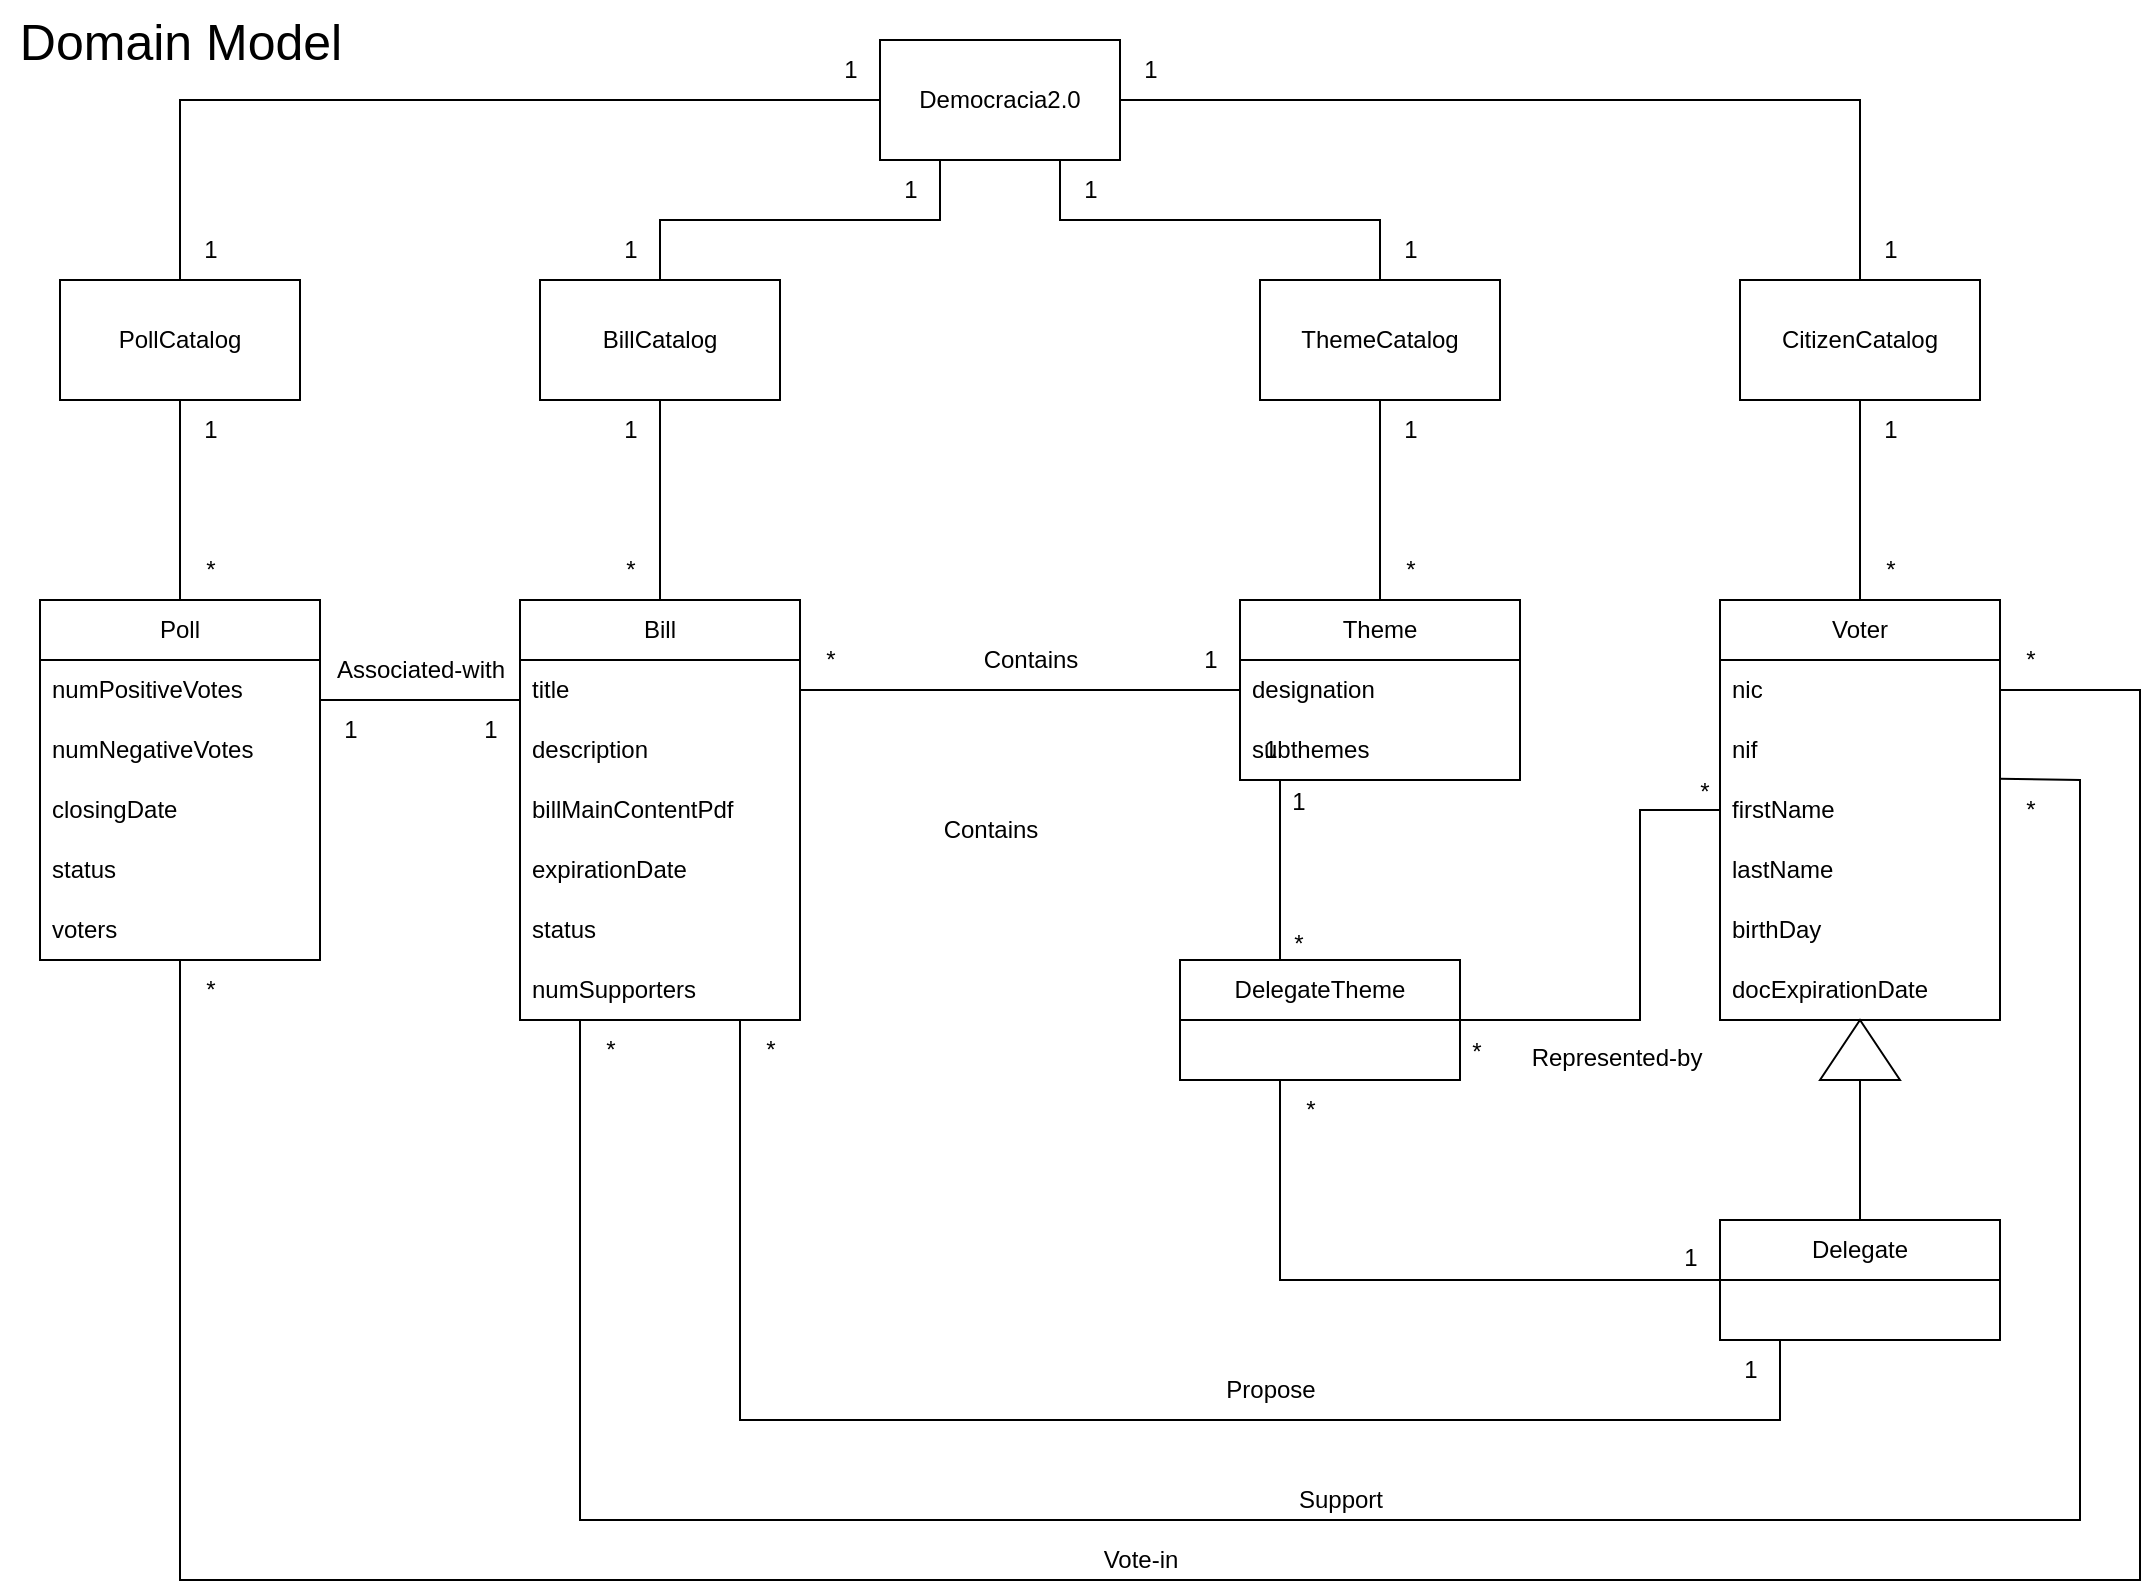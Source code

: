 <mxfile version="21.1.5" type="device">
  <diagram name="Page-1" id="dIVlRM0FUi2KP0AZjJBj">
    <mxGraphModel dx="1960" dy="1963" grid="1" gridSize="10" guides="1" tooltips="1" connect="1" arrows="1" fold="1" page="1" pageScale="1" pageWidth="850" pageHeight="1100" math="0" shadow="0">
      <root>
        <mxCell id="0" />
        <mxCell id="1" parent="0" />
        <mxCell id="d3Z-Pa4hWS6uCgzsi63L-1" value="Domain Model" style="text;html=1;align=center;verticalAlign=middle;resizable=0;points=[];autosize=1;strokeColor=none;fillColor=none;fontSize=25;" vertex="1" parent="1">
          <mxGeometry x="330" y="-947" width="180" height="40" as="geometry" />
        </mxCell>
        <mxCell id="d3Z-Pa4hWS6uCgzsi63L-2" value="Democracia2.0" style="rounded=0;whiteSpace=wrap;html=1;" vertex="1" parent="1">
          <mxGeometry x="770" y="-927" width="120" height="60" as="geometry" />
        </mxCell>
        <mxCell id="d3Z-Pa4hWS6uCgzsi63L-3" value="PollCatalog" style="rounded=0;whiteSpace=wrap;html=1;" vertex="1" parent="1">
          <mxGeometry x="360" y="-807" width="120" height="60" as="geometry" />
        </mxCell>
        <mxCell id="d3Z-Pa4hWS6uCgzsi63L-4" value="" style="endArrow=none;html=1;rounded=0;exitX=0;exitY=0.5;exitDx=0;exitDy=0;endFill=0;" edge="1" parent="1" source="d3Z-Pa4hWS6uCgzsi63L-2" target="d3Z-Pa4hWS6uCgzsi63L-3">
          <mxGeometry width="50" height="50" relative="1" as="geometry">
            <mxPoint x="620" y="-707" as="sourcePoint" />
            <mxPoint x="670" y="-757" as="targetPoint" />
            <Array as="points">
              <mxPoint x="420" y="-897" />
            </Array>
          </mxGeometry>
        </mxCell>
        <mxCell id="d3Z-Pa4hWS6uCgzsi63L-5" value="1" style="text;html=1;align=center;verticalAlign=middle;resizable=0;points=[];autosize=1;strokeColor=none;fillColor=none;" vertex="1" parent="1">
          <mxGeometry x="420" y="-837" width="30" height="30" as="geometry" />
        </mxCell>
        <mxCell id="d3Z-Pa4hWS6uCgzsi63L-6" value="1" style="text;html=1;align=center;verticalAlign=middle;resizable=0;points=[];autosize=1;strokeColor=none;fillColor=none;" vertex="1" parent="1">
          <mxGeometry x="740" y="-927" width="30" height="30" as="geometry" />
        </mxCell>
        <mxCell id="d3Z-Pa4hWS6uCgzsi63L-7" value="BillCatalog" style="rounded=0;whiteSpace=wrap;html=1;" vertex="1" parent="1">
          <mxGeometry x="600" y="-807" width="120" height="60" as="geometry" />
        </mxCell>
        <mxCell id="d3Z-Pa4hWS6uCgzsi63L-8" value="" style="endArrow=none;html=1;rounded=0;exitX=0.25;exitY=1;exitDx=0;exitDy=0;entryX=0.5;entryY=0;entryDx=0;entryDy=0;endFill=0;" edge="1" parent="1" source="d3Z-Pa4hWS6uCgzsi63L-2" target="d3Z-Pa4hWS6uCgzsi63L-7">
          <mxGeometry width="50" height="50" relative="1" as="geometry">
            <mxPoint x="830" y="-737" as="sourcePoint" />
            <mxPoint x="880" y="-787" as="targetPoint" />
            <Array as="points">
              <mxPoint x="800" y="-837" />
              <mxPoint x="760" y="-837" />
              <mxPoint x="700" y="-837" />
              <mxPoint x="660" y="-837" />
            </Array>
          </mxGeometry>
        </mxCell>
        <mxCell id="d3Z-Pa4hWS6uCgzsi63L-9" value="1" style="text;html=1;align=center;verticalAlign=middle;resizable=0;points=[];autosize=1;strokeColor=none;fillColor=none;" vertex="1" parent="1">
          <mxGeometry x="770" y="-867" width="30" height="30" as="geometry" />
        </mxCell>
        <mxCell id="d3Z-Pa4hWS6uCgzsi63L-10" value="1" style="text;html=1;align=center;verticalAlign=middle;resizable=0;points=[];autosize=1;strokeColor=none;fillColor=none;" vertex="1" parent="1">
          <mxGeometry x="630" y="-837" width="30" height="30" as="geometry" />
        </mxCell>
        <mxCell id="d3Z-Pa4hWS6uCgzsi63L-11" value="CitizenCatalog" style="rounded=0;whiteSpace=wrap;html=1;" vertex="1" parent="1">
          <mxGeometry x="1200" y="-807" width="120" height="60" as="geometry" />
        </mxCell>
        <mxCell id="d3Z-Pa4hWS6uCgzsi63L-12" value="" style="endArrow=none;html=1;rounded=0;exitX=0.75;exitY=1;exitDx=0;exitDy=0;endFill=0;entryX=0.5;entryY=0;entryDx=0;entryDy=0;" edge="1" parent="1" source="d3Z-Pa4hWS6uCgzsi63L-2" target="d3Z-Pa4hWS6uCgzsi63L-15">
          <mxGeometry width="50" height="50" relative="1" as="geometry">
            <mxPoint x="890" y="-897" as="sourcePoint" />
            <mxPoint x="900" y="-777" as="targetPoint" />
            <Array as="points">
              <mxPoint x="860" y="-837" />
              <mxPoint x="950" y="-837" />
              <mxPoint x="1000" y="-837" />
              <mxPoint x="1020" y="-837" />
            </Array>
          </mxGeometry>
        </mxCell>
        <mxCell id="d3Z-Pa4hWS6uCgzsi63L-13" value="1" style="text;html=1;align=center;verticalAlign=middle;resizable=0;points=[];autosize=1;strokeColor=none;fillColor=none;" vertex="1" parent="1">
          <mxGeometry x="860" y="-867" width="30" height="30" as="geometry" />
        </mxCell>
        <mxCell id="d3Z-Pa4hWS6uCgzsi63L-14" value="1" style="text;html=1;align=center;verticalAlign=middle;resizable=0;points=[];autosize=1;strokeColor=none;fillColor=none;" vertex="1" parent="1">
          <mxGeometry x="1020" y="-837" width="30" height="30" as="geometry" />
        </mxCell>
        <mxCell id="d3Z-Pa4hWS6uCgzsi63L-15" value="ThemeCatalog" style="rounded=0;whiteSpace=wrap;html=1;" vertex="1" parent="1">
          <mxGeometry x="960" y="-807" width="120" height="60" as="geometry" />
        </mxCell>
        <mxCell id="d3Z-Pa4hWS6uCgzsi63L-16" value="" style="endArrow=none;html=1;rounded=0;exitX=1;exitY=0.5;exitDx=0;exitDy=0;endFill=0;entryX=0.5;entryY=0;entryDx=0;entryDy=0;" edge="1" parent="1" source="d3Z-Pa4hWS6uCgzsi63L-2" target="d3Z-Pa4hWS6uCgzsi63L-11">
          <mxGeometry width="50" height="50" relative="1" as="geometry">
            <mxPoint x="780" y="-887" as="sourcePoint" />
            <mxPoint x="1320" y="-867" as="targetPoint" />
            <Array as="points">
              <mxPoint x="1260" y="-897" />
            </Array>
          </mxGeometry>
        </mxCell>
        <mxCell id="d3Z-Pa4hWS6uCgzsi63L-17" value="1" style="text;html=1;align=center;verticalAlign=middle;resizable=0;points=[];autosize=1;strokeColor=none;fillColor=none;" vertex="1" parent="1">
          <mxGeometry x="1260" y="-837" width="30" height="30" as="geometry" />
        </mxCell>
        <mxCell id="d3Z-Pa4hWS6uCgzsi63L-18" value="1" style="text;html=1;align=center;verticalAlign=middle;resizable=0;points=[];autosize=1;strokeColor=none;fillColor=none;" vertex="1" parent="1">
          <mxGeometry x="890" y="-927" width="30" height="30" as="geometry" />
        </mxCell>
        <mxCell id="d3Z-Pa4hWS6uCgzsi63L-19" value="" style="endArrow=none;html=1;rounded=0;exitX=0.5;exitY=0;exitDx=0;exitDy=0;entryX=0.5;entryY=1;entryDx=0;entryDy=0;" edge="1" parent="1" target="d3Z-Pa4hWS6uCgzsi63L-3">
          <mxGeometry width="50" height="50" relative="1" as="geometry">
            <mxPoint x="420" y="-647" as="sourcePoint" />
            <mxPoint x="850" y="-657" as="targetPoint" />
          </mxGeometry>
        </mxCell>
        <mxCell id="d3Z-Pa4hWS6uCgzsi63L-20" value="" style="endArrow=none;html=1;rounded=0;entryX=0.5;entryY=1;entryDx=0;entryDy=0;" edge="1" parent="1" target="d3Z-Pa4hWS6uCgzsi63L-7">
          <mxGeometry width="50" height="50" relative="1" as="geometry">
            <mxPoint x="660" y="-647" as="sourcePoint" />
            <mxPoint x="670" y="-737" as="targetPoint" />
          </mxGeometry>
        </mxCell>
        <mxCell id="d3Z-Pa4hWS6uCgzsi63L-21" value="" style="endArrow=none;html=1;rounded=0;exitX=0.5;exitY=0;exitDx=0;exitDy=0;entryX=0.5;entryY=1;entryDx=0;entryDy=0;" edge="1" parent="1" target="d3Z-Pa4hWS6uCgzsi63L-15">
          <mxGeometry width="50" height="50" relative="1" as="geometry">
            <mxPoint x="1020" y="-647" as="sourcePoint" />
            <mxPoint x="970" y="-697" as="targetPoint" />
            <Array as="points">
              <mxPoint x="1020" y="-687" />
            </Array>
          </mxGeometry>
        </mxCell>
        <mxCell id="d3Z-Pa4hWS6uCgzsi63L-22" value="" style="endArrow=none;html=1;rounded=0;entryX=0.5;entryY=1;entryDx=0;entryDy=0;exitX=0.5;exitY=0;exitDx=0;exitDy=0;" edge="1" parent="1" source="d3Z-Pa4hWS6uCgzsi63L-40" target="d3Z-Pa4hWS6uCgzsi63L-11">
          <mxGeometry width="50" height="50" relative="1" as="geometry">
            <mxPoint x="1200" y="-687" as="sourcePoint" />
            <mxPoint x="1330" y="-807" as="targetPoint" />
          </mxGeometry>
        </mxCell>
        <mxCell id="d3Z-Pa4hWS6uCgzsi63L-23" value="1" style="text;html=1;align=center;verticalAlign=middle;resizable=0;points=[];autosize=1;strokeColor=none;fillColor=none;" vertex="1" parent="1">
          <mxGeometry x="420" y="-747" width="30" height="30" as="geometry" />
        </mxCell>
        <mxCell id="d3Z-Pa4hWS6uCgzsi63L-24" value="*" style="text;html=1;align=center;verticalAlign=middle;resizable=0;points=[];autosize=1;strokeColor=none;fillColor=none;" vertex="1" parent="1">
          <mxGeometry x="420" y="-677" width="30" height="30" as="geometry" />
        </mxCell>
        <mxCell id="d3Z-Pa4hWS6uCgzsi63L-25" value="1" style="text;html=1;align=center;verticalAlign=middle;resizable=0;points=[];autosize=1;strokeColor=none;fillColor=none;" vertex="1" parent="1">
          <mxGeometry x="630" y="-747" width="30" height="30" as="geometry" />
        </mxCell>
        <mxCell id="d3Z-Pa4hWS6uCgzsi63L-26" value="*" style="text;html=1;align=center;verticalAlign=middle;resizable=0;points=[];autosize=1;strokeColor=none;fillColor=none;" vertex="1" parent="1">
          <mxGeometry x="630" y="-677" width="30" height="30" as="geometry" />
        </mxCell>
        <mxCell id="d3Z-Pa4hWS6uCgzsi63L-27" value="1" style="text;html=1;align=center;verticalAlign=middle;resizable=0;points=[];autosize=1;strokeColor=none;fillColor=none;" vertex="1" parent="1">
          <mxGeometry x="1260" y="-747" width="30" height="30" as="geometry" />
        </mxCell>
        <mxCell id="d3Z-Pa4hWS6uCgzsi63L-28" value="*" style="text;html=1;align=center;verticalAlign=middle;resizable=0;points=[];autosize=1;strokeColor=none;fillColor=none;" vertex="1" parent="1">
          <mxGeometry x="1260" y="-677" width="30" height="30" as="geometry" />
        </mxCell>
        <mxCell id="d3Z-Pa4hWS6uCgzsi63L-29" value="1" style="text;html=1;align=center;verticalAlign=middle;resizable=0;points=[];autosize=1;strokeColor=none;fillColor=none;" vertex="1" parent="1">
          <mxGeometry x="1020" y="-747" width="30" height="30" as="geometry" />
        </mxCell>
        <mxCell id="d3Z-Pa4hWS6uCgzsi63L-30" value="*" style="text;html=1;align=center;verticalAlign=middle;resizable=0;points=[];autosize=1;strokeColor=none;fillColor=none;" vertex="1" parent="1">
          <mxGeometry x="1020" y="-677" width="30" height="30" as="geometry" />
        </mxCell>
        <mxCell id="d3Z-Pa4hWS6uCgzsi63L-31" value="" style="triangle;whiteSpace=wrap;html=1;direction=north;" vertex="1" parent="1">
          <mxGeometry x="1240" y="-437" width="40" height="30" as="geometry" />
        </mxCell>
        <mxCell id="d3Z-Pa4hWS6uCgzsi63L-32" value="" style="endArrow=none;html=1;rounded=0;exitX=0.5;exitY=0;exitDx=0;exitDy=0;entryX=0;entryY=0.5;entryDx=0;entryDy=0;" edge="1" parent="1" source="d3Z-Pa4hWS6uCgzsi63L-50" target="d3Z-Pa4hWS6uCgzsi63L-31">
          <mxGeometry width="50" height="50" relative="1" as="geometry">
            <mxPoint x="1020" y="-357" as="sourcePoint" />
            <mxPoint x="1020" y="-467" as="targetPoint" />
          </mxGeometry>
        </mxCell>
        <mxCell id="d3Z-Pa4hWS6uCgzsi63L-33" value="" style="endArrow=none;html=1;rounded=0;exitX=1;exitY=0;exitDx=0;exitDy=0;exitPerimeter=0;" edge="1" parent="1" source="d3Z-Pa4hWS6uCgzsi63L-52">
          <mxGeometry width="50" height="50" relative="1" as="geometry">
            <mxPoint x="1230" y="-237" as="sourcePoint" />
            <mxPoint x="700" y="-437" as="targetPoint" />
            <Array as="points">
              <mxPoint x="1220" y="-237" />
              <mxPoint x="700" y="-237" />
            </Array>
          </mxGeometry>
        </mxCell>
        <mxCell id="d3Z-Pa4hWS6uCgzsi63L-34" value="Poll" style="swimlane;fontStyle=0;childLayout=stackLayout;horizontal=1;startSize=30;horizontalStack=0;resizeParent=1;resizeParentMax=0;resizeLast=0;collapsible=1;marginBottom=0;whiteSpace=wrap;html=1;" vertex="1" parent="1">
          <mxGeometry x="350" y="-647" width="140" height="180" as="geometry" />
        </mxCell>
        <mxCell id="d3Z-Pa4hWS6uCgzsi63L-35" value="numPositiveVotes" style="text;strokeColor=none;fillColor=none;align=left;verticalAlign=middle;spacingLeft=4;spacingRight=4;overflow=hidden;points=[[0,0.5],[1,0.5]];portConstraint=eastwest;rotatable=0;whiteSpace=wrap;html=1;" vertex="1" parent="d3Z-Pa4hWS6uCgzsi63L-34">
          <mxGeometry y="30" width="140" height="30" as="geometry" />
        </mxCell>
        <mxCell id="d3Z-Pa4hWS6uCgzsi63L-36" value="numNegativeVotes" style="text;strokeColor=none;fillColor=none;align=left;verticalAlign=middle;spacingLeft=4;spacingRight=4;overflow=hidden;points=[[0,0.5],[1,0.5]];portConstraint=eastwest;rotatable=0;whiteSpace=wrap;html=1;" vertex="1" parent="d3Z-Pa4hWS6uCgzsi63L-34">
          <mxGeometry y="60" width="140" height="30" as="geometry" />
        </mxCell>
        <mxCell id="d3Z-Pa4hWS6uCgzsi63L-37" value="closingDate" style="text;strokeColor=none;fillColor=none;align=left;verticalAlign=middle;spacingLeft=4;spacingRight=4;overflow=hidden;points=[[0,0.5],[1,0.5]];portConstraint=eastwest;rotatable=0;whiteSpace=wrap;html=1;" vertex="1" parent="d3Z-Pa4hWS6uCgzsi63L-34">
          <mxGeometry y="90" width="140" height="30" as="geometry" />
        </mxCell>
        <mxCell id="d3Z-Pa4hWS6uCgzsi63L-38" value="status" style="text;strokeColor=none;fillColor=none;align=left;verticalAlign=middle;spacingLeft=4;spacingRight=4;overflow=hidden;points=[[0,0.5],[1,0.5]];portConstraint=eastwest;rotatable=0;whiteSpace=wrap;html=1;" vertex="1" parent="d3Z-Pa4hWS6uCgzsi63L-34">
          <mxGeometry y="120" width="140" height="30" as="geometry" />
        </mxCell>
        <mxCell id="d3Z-Pa4hWS6uCgzsi63L-39" value="voters" style="text;strokeColor=none;fillColor=none;align=left;verticalAlign=middle;spacingLeft=4;spacingRight=4;overflow=hidden;points=[[0,0.5],[1,0.5]];portConstraint=eastwest;rotatable=0;whiteSpace=wrap;html=1;" vertex="1" parent="d3Z-Pa4hWS6uCgzsi63L-34">
          <mxGeometry y="150" width="140" height="30" as="geometry" />
        </mxCell>
        <mxCell id="d3Z-Pa4hWS6uCgzsi63L-40" value="Voter" style="swimlane;fontStyle=0;childLayout=stackLayout;horizontal=1;startSize=30;horizontalStack=0;resizeParent=1;resizeParentMax=0;resizeLast=0;collapsible=1;marginBottom=0;whiteSpace=wrap;html=1;" vertex="1" parent="1">
          <mxGeometry x="1190" y="-647" width="140" height="210" as="geometry" />
        </mxCell>
        <mxCell id="d3Z-Pa4hWS6uCgzsi63L-41" value="nic" style="text;strokeColor=none;fillColor=none;align=left;verticalAlign=middle;spacingLeft=4;spacingRight=4;overflow=hidden;points=[[0,0.5],[1,0.5]];portConstraint=eastwest;rotatable=0;whiteSpace=wrap;html=1;" vertex="1" parent="d3Z-Pa4hWS6uCgzsi63L-40">
          <mxGeometry y="30" width="140" height="30" as="geometry" />
        </mxCell>
        <mxCell id="d3Z-Pa4hWS6uCgzsi63L-42" value="nif" style="text;strokeColor=none;fillColor=none;align=left;verticalAlign=middle;spacingLeft=4;spacingRight=4;overflow=hidden;points=[[0,0.5],[1,0.5]];portConstraint=eastwest;rotatable=0;whiteSpace=wrap;html=1;" vertex="1" parent="d3Z-Pa4hWS6uCgzsi63L-40">
          <mxGeometry y="60" width="140" height="30" as="geometry" />
        </mxCell>
        <mxCell id="d3Z-Pa4hWS6uCgzsi63L-43" value="firstName&lt;span style=&quot;white-space: pre;&quot;&gt; &lt;/span&gt;" style="text;strokeColor=none;fillColor=none;align=left;verticalAlign=middle;spacingLeft=4;spacingRight=4;overflow=hidden;points=[[0,0.5],[1,0.5]];portConstraint=eastwest;rotatable=0;whiteSpace=wrap;html=1;" vertex="1" parent="d3Z-Pa4hWS6uCgzsi63L-40">
          <mxGeometry y="90" width="140" height="30" as="geometry" />
        </mxCell>
        <mxCell id="d3Z-Pa4hWS6uCgzsi63L-44" value="lastName" style="text;strokeColor=none;fillColor=none;align=left;verticalAlign=middle;spacingLeft=4;spacingRight=4;overflow=hidden;points=[[0,0.5],[1,0.5]];portConstraint=eastwest;rotatable=0;whiteSpace=wrap;html=1;" vertex="1" parent="d3Z-Pa4hWS6uCgzsi63L-40">
          <mxGeometry y="120" width="140" height="30" as="geometry" />
        </mxCell>
        <mxCell id="d3Z-Pa4hWS6uCgzsi63L-45" value="birthDay" style="text;strokeColor=none;fillColor=none;align=left;verticalAlign=middle;spacingLeft=4;spacingRight=4;overflow=hidden;points=[[0,0.5],[1,0.5]];portConstraint=eastwest;rotatable=0;whiteSpace=wrap;html=1;" vertex="1" parent="d3Z-Pa4hWS6uCgzsi63L-40">
          <mxGeometry y="150" width="140" height="30" as="geometry" />
        </mxCell>
        <mxCell id="d3Z-Pa4hWS6uCgzsi63L-46" value="docExpirationDate" style="text;strokeColor=none;fillColor=none;align=left;verticalAlign=middle;spacingLeft=4;spacingRight=4;overflow=hidden;points=[[0,0.5],[1,0.5]];portConstraint=eastwest;rotatable=0;whiteSpace=wrap;html=1;" vertex="1" parent="d3Z-Pa4hWS6uCgzsi63L-40">
          <mxGeometry y="180" width="140" height="30" as="geometry" />
        </mxCell>
        <mxCell id="d3Z-Pa4hWS6uCgzsi63L-47" value="Theme" style="swimlane;fontStyle=0;childLayout=stackLayout;horizontal=1;startSize=30;horizontalStack=0;resizeParent=1;resizeParentMax=0;resizeLast=0;collapsible=1;marginBottom=0;whiteSpace=wrap;html=1;" vertex="1" parent="1">
          <mxGeometry x="950" y="-647" width="140" height="90" as="geometry" />
        </mxCell>
        <mxCell id="d3Z-Pa4hWS6uCgzsi63L-48" value="designation" style="text;strokeColor=none;fillColor=none;align=left;verticalAlign=middle;spacingLeft=4;spacingRight=4;overflow=hidden;points=[[0,0.5],[1,0.5]];portConstraint=eastwest;rotatable=0;whiteSpace=wrap;html=1;" vertex="1" parent="d3Z-Pa4hWS6uCgzsi63L-47">
          <mxGeometry y="30" width="140" height="30" as="geometry" />
        </mxCell>
        <mxCell id="d3Z-Pa4hWS6uCgzsi63L-49" value="subthemes" style="text;strokeColor=none;fillColor=none;align=left;verticalAlign=middle;spacingLeft=4;spacingRight=4;overflow=hidden;points=[[0,0.5],[1,0.5]];portConstraint=eastwest;rotatable=0;whiteSpace=wrap;html=1;" vertex="1" parent="d3Z-Pa4hWS6uCgzsi63L-47">
          <mxGeometry y="60" width="140" height="30" as="geometry" />
        </mxCell>
        <mxCell id="d3Z-Pa4hWS6uCgzsi63L-50" value="Delegate" style="swimlane;fontStyle=0;childLayout=stackLayout;horizontal=1;startSize=30;horizontalStack=0;resizeParent=1;resizeParentMax=0;resizeLast=0;collapsible=1;marginBottom=0;whiteSpace=wrap;html=1;" vertex="1" parent="1">
          <mxGeometry x="1190" y="-337" width="140" height="60" as="geometry" />
        </mxCell>
        <mxCell id="d3Z-Pa4hWS6uCgzsi63L-51" value="*" style="text;html=1;align=center;verticalAlign=middle;resizable=0;points=[];autosize=1;strokeColor=none;fillColor=none;" vertex="1" parent="1">
          <mxGeometry x="700" y="-437" width="30" height="30" as="geometry" />
        </mxCell>
        <mxCell id="d3Z-Pa4hWS6uCgzsi63L-52" value="1" style="text;html=1;align=center;verticalAlign=middle;resizable=0;points=[];autosize=1;strokeColor=none;fillColor=none;" vertex="1" parent="1">
          <mxGeometry x="1190" y="-277" width="30" height="30" as="geometry" />
        </mxCell>
        <mxCell id="d3Z-Pa4hWS6uCgzsi63L-53" value="*" style="text;html=1;align=center;verticalAlign=middle;resizable=0;points=[];autosize=1;strokeColor=none;fillColor=none;" vertex="1" parent="1">
          <mxGeometry x="1330" y="-557" width="30" height="30" as="geometry" />
        </mxCell>
        <mxCell id="d3Z-Pa4hWS6uCgzsi63L-54" value="*" style="text;html=1;align=center;verticalAlign=middle;resizable=0;points=[];autosize=1;strokeColor=none;fillColor=none;" vertex="1" parent="1">
          <mxGeometry x="620" y="-437" width="30" height="30" as="geometry" />
        </mxCell>
        <mxCell id="d3Z-Pa4hWS6uCgzsi63L-55" value="" style="group" vertex="1" connectable="0" parent="1">
          <mxGeometry x="590" y="-647" width="150" height="180" as="geometry" />
        </mxCell>
        <mxCell id="d3Z-Pa4hWS6uCgzsi63L-56" value="Bill" style="swimlane;fontStyle=0;childLayout=stackLayout;horizontal=1;startSize=30;horizontalStack=0;resizeParent=1;resizeParentMax=0;resizeLast=0;collapsible=1;marginBottom=0;whiteSpace=wrap;html=1;" vertex="1" parent="d3Z-Pa4hWS6uCgzsi63L-55">
          <mxGeometry width="140" height="210" as="geometry" />
        </mxCell>
        <mxCell id="d3Z-Pa4hWS6uCgzsi63L-57" value="title" style="text;strokeColor=none;fillColor=none;align=left;verticalAlign=middle;spacingLeft=4;spacingRight=4;overflow=hidden;points=[[0,0.5],[1,0.5]];portConstraint=eastwest;rotatable=0;whiteSpace=wrap;html=1;" vertex="1" parent="d3Z-Pa4hWS6uCgzsi63L-56">
          <mxGeometry y="30" width="140" height="30" as="geometry" />
        </mxCell>
        <mxCell id="d3Z-Pa4hWS6uCgzsi63L-58" value="description" style="text;strokeColor=none;fillColor=none;align=left;verticalAlign=middle;spacingLeft=4;spacingRight=4;overflow=hidden;points=[[0,0.5],[1,0.5]];portConstraint=eastwest;rotatable=0;whiteSpace=wrap;html=1;" vertex="1" parent="d3Z-Pa4hWS6uCgzsi63L-56">
          <mxGeometry y="60" width="140" height="30" as="geometry" />
        </mxCell>
        <mxCell id="d3Z-Pa4hWS6uCgzsi63L-59" value="billMainContentPdf" style="text;strokeColor=none;fillColor=none;align=left;verticalAlign=middle;spacingLeft=4;spacingRight=4;overflow=hidden;points=[[0,0.5],[1,0.5]];portConstraint=eastwest;rotatable=0;whiteSpace=wrap;html=1;" vertex="1" parent="d3Z-Pa4hWS6uCgzsi63L-56">
          <mxGeometry y="90" width="140" height="30" as="geometry" />
        </mxCell>
        <mxCell id="d3Z-Pa4hWS6uCgzsi63L-60" value="expirationDate" style="text;strokeColor=none;fillColor=none;align=left;verticalAlign=middle;spacingLeft=4;spacingRight=4;overflow=hidden;points=[[0,0.5],[1,0.5]];portConstraint=eastwest;rotatable=0;whiteSpace=wrap;html=1;" vertex="1" parent="d3Z-Pa4hWS6uCgzsi63L-56">
          <mxGeometry y="120" width="140" height="30" as="geometry" />
        </mxCell>
        <mxCell id="d3Z-Pa4hWS6uCgzsi63L-61" value="status" style="text;strokeColor=none;fillColor=none;align=left;verticalAlign=middle;spacingLeft=4;spacingRight=4;overflow=hidden;points=[[0,0.5],[1,0.5]];portConstraint=eastwest;rotatable=0;whiteSpace=wrap;html=1;" vertex="1" parent="d3Z-Pa4hWS6uCgzsi63L-56">
          <mxGeometry y="150" width="140" height="30" as="geometry" />
        </mxCell>
        <mxCell id="d3Z-Pa4hWS6uCgzsi63L-62" value="numSupporters" style="text;strokeColor=none;fillColor=none;align=left;verticalAlign=middle;spacingLeft=4;spacingRight=4;overflow=hidden;points=[[0,0.5],[1,0.5]];portConstraint=eastwest;rotatable=0;whiteSpace=wrap;html=1;" vertex="1" parent="d3Z-Pa4hWS6uCgzsi63L-56">
          <mxGeometry y="180" width="140" height="30" as="geometry" />
        </mxCell>
        <mxCell id="d3Z-Pa4hWS6uCgzsi63L-63" value="*" style="text;html=1;align=center;verticalAlign=middle;resizable=0;points=[];autosize=1;strokeColor=none;fillColor=none;" vertex="1" parent="1">
          <mxGeometry x="1167" y="-566" width="30" height="30" as="geometry" />
        </mxCell>
        <mxCell id="d3Z-Pa4hWS6uCgzsi63L-64" value="*" style="text;html=1;align=center;verticalAlign=middle;resizable=0;points=[];autosize=1;strokeColor=none;fillColor=none;" vertex="1" parent="1">
          <mxGeometry x="970" y="-407" width="30" height="30" as="geometry" />
        </mxCell>
        <mxCell id="d3Z-Pa4hWS6uCgzsi63L-65" value="" style="endArrow=none;html=1;rounded=0;" edge="1" parent="1">
          <mxGeometry width="50" height="50" relative="1" as="geometry">
            <mxPoint x="490" y="-597" as="sourcePoint" />
            <mxPoint x="590" y="-597" as="targetPoint" />
          </mxGeometry>
        </mxCell>
        <mxCell id="d3Z-Pa4hWS6uCgzsi63L-66" value="1" style="text;html=1;align=center;verticalAlign=middle;resizable=0;points=[];autosize=1;strokeColor=none;fillColor=none;" vertex="1" parent="1">
          <mxGeometry x="560" y="-597" width="30" height="30" as="geometry" />
        </mxCell>
        <mxCell id="d3Z-Pa4hWS6uCgzsi63L-67" value="1" style="text;html=1;align=center;verticalAlign=middle;resizable=0;points=[];autosize=1;strokeColor=none;fillColor=none;" vertex="1" parent="1">
          <mxGeometry x="490" y="-597" width="30" height="30" as="geometry" />
        </mxCell>
        <mxCell id="d3Z-Pa4hWS6uCgzsi63L-68" value="1" style="text;html=1;align=center;verticalAlign=middle;resizable=0;points=[];autosize=1;strokeColor=none;fillColor=none;" vertex="1" parent="1">
          <mxGeometry x="920" y="-632" width="30" height="30" as="geometry" />
        </mxCell>
        <mxCell id="d3Z-Pa4hWS6uCgzsi63L-69" value="*" style="text;html=1;align=center;verticalAlign=middle;resizable=0;points=[];autosize=1;strokeColor=none;fillColor=none;" vertex="1" parent="1">
          <mxGeometry x="730" y="-632" width="30" height="30" as="geometry" />
        </mxCell>
        <mxCell id="d3Z-Pa4hWS6uCgzsi63L-70" value="" style="endArrow=none;html=1;rounded=0;exitX=-0.006;exitY=-0.019;exitDx=0;exitDy=0;exitPerimeter=0;" edge="1" parent="1" source="d3Z-Pa4hWS6uCgzsi63L-53">
          <mxGeometry width="50" height="50" relative="1" as="geometry">
            <mxPoint x="1360" y="-547" as="sourcePoint" />
            <mxPoint x="620" y="-437" as="targetPoint" />
            <Array as="points">
              <mxPoint x="1370" y="-557" />
              <mxPoint x="1370" y="-437" />
              <mxPoint x="1370" y="-187" />
              <mxPoint x="620" y="-187" />
            </Array>
          </mxGeometry>
        </mxCell>
        <mxCell id="d3Z-Pa4hWS6uCgzsi63L-71" value="" style="endArrow=none;html=1;rounded=0;exitX=1;exitY=0.5;exitDx=0;exitDy=0;" edge="1" parent="1" source="d3Z-Pa4hWS6uCgzsi63L-41">
          <mxGeometry width="50" height="50" relative="1" as="geometry">
            <mxPoint x="1400" y="-637" as="sourcePoint" />
            <mxPoint x="420" y="-467" as="targetPoint" />
            <Array as="points">
              <mxPoint x="1400" y="-602" />
              <mxPoint x="1400" y="-157" />
              <mxPoint x="420" y="-157" />
            </Array>
          </mxGeometry>
        </mxCell>
        <mxCell id="d3Z-Pa4hWS6uCgzsi63L-72" value="*" style="text;html=1;align=center;verticalAlign=middle;resizable=0;points=[];autosize=1;strokeColor=none;fillColor=none;" vertex="1" parent="1">
          <mxGeometry x="420" y="-467" width="30" height="30" as="geometry" />
        </mxCell>
        <mxCell id="d3Z-Pa4hWS6uCgzsi63L-73" value="*" style="text;html=1;align=center;verticalAlign=middle;resizable=0;points=[];autosize=1;strokeColor=none;fillColor=none;" vertex="1" parent="1">
          <mxGeometry x="1330" y="-632" width="30" height="30" as="geometry" />
        </mxCell>
        <mxCell id="d3Z-Pa4hWS6uCgzsi63L-74" value="1" style="text;html=1;align=center;verticalAlign=middle;resizable=0;points=[];autosize=1;strokeColor=none;fillColor=none;" vertex="1" parent="1">
          <mxGeometry x="950" y="-587" width="30" height="30" as="geometry" />
        </mxCell>
        <mxCell id="d3Z-Pa4hWS6uCgzsi63L-75" value="*" style="text;html=1;align=center;verticalAlign=middle;resizable=0;points=[];autosize=1;strokeColor=none;fillColor=none;" vertex="1" parent="1">
          <mxGeometry x="964" y="-490" width="30" height="30" as="geometry" />
        </mxCell>
        <mxCell id="d3Z-Pa4hWS6uCgzsi63L-76" value="" style="endArrow=none;html=1;rounded=0;exitX=1;exitY=0.5;exitDx=0;exitDy=0;entryX=0;entryY=0.5;entryDx=0;entryDy=0;" edge="1" parent="1" source="d3Z-Pa4hWS6uCgzsi63L-57" target="d3Z-Pa4hWS6uCgzsi63L-48">
          <mxGeometry width="50" height="50" relative="1" as="geometry">
            <mxPoint x="730" y="-597" as="sourcePoint" />
            <mxPoint x="950" y="-597" as="targetPoint" />
          </mxGeometry>
        </mxCell>
        <mxCell id="d3Z-Pa4hWS6uCgzsi63L-77" value="Represented-by" style="text;html=1;align=center;verticalAlign=middle;resizable=0;points=[];autosize=1;strokeColor=none;fillColor=none;" vertex="1" parent="1">
          <mxGeometry x="1083" y="-433" width="110" height="30" as="geometry" />
        </mxCell>
        <mxCell id="d3Z-Pa4hWS6uCgzsi63L-78" value="Propose" style="text;html=1;align=center;verticalAlign=middle;resizable=0;points=[];autosize=1;strokeColor=none;fillColor=none;" vertex="1" parent="1">
          <mxGeometry x="930" y="-267" width="70" height="30" as="geometry" />
        </mxCell>
        <mxCell id="d3Z-Pa4hWS6uCgzsi63L-79" value="Support" style="text;html=1;align=center;verticalAlign=middle;resizable=0;points=[];autosize=1;strokeColor=none;fillColor=none;" vertex="1" parent="1">
          <mxGeometry x="965" y="-212" width="70" height="30" as="geometry" />
        </mxCell>
        <mxCell id="d3Z-Pa4hWS6uCgzsi63L-80" value="Associated-with" style="text;html=1;align=center;verticalAlign=middle;resizable=0;points=[];autosize=1;strokeColor=none;fillColor=none;" vertex="1" parent="1">
          <mxGeometry x="485" y="-627" width="110" height="30" as="geometry" />
        </mxCell>
        <mxCell id="d3Z-Pa4hWS6uCgzsi63L-81" value="Contains" style="text;html=1;align=center;verticalAlign=middle;resizable=0;points=[];autosize=1;strokeColor=none;fillColor=none;" vertex="1" parent="1">
          <mxGeometry x="809.5" y="-632" width="70" height="30" as="geometry" />
        </mxCell>
        <mxCell id="d3Z-Pa4hWS6uCgzsi63L-82" value="Contains" style="text;html=1;align=center;verticalAlign=middle;resizable=0;points=[];autosize=1;strokeColor=none;fillColor=none;" vertex="1" parent="1">
          <mxGeometry x="790" y="-547" width="70" height="30" as="geometry" />
        </mxCell>
        <mxCell id="d3Z-Pa4hWS6uCgzsi63L-83" value="Vote-in" style="text;html=1;align=center;verticalAlign=middle;resizable=0;points=[];autosize=1;strokeColor=none;fillColor=none;" vertex="1" parent="1">
          <mxGeometry x="870" y="-182" width="60" height="30" as="geometry" />
        </mxCell>
        <mxCell id="d3Z-Pa4hWS6uCgzsi63L-84" style="edgeStyle=orthogonalEdgeStyle;rounded=0;orthogonalLoop=1;jettySize=auto;html=1;entryX=0;entryY=0.5;entryDx=0;entryDy=0;endArrow=none;endFill=0;" edge="1" parent="1" source="d3Z-Pa4hWS6uCgzsi63L-87" target="d3Z-Pa4hWS6uCgzsi63L-50">
          <mxGeometry relative="1" as="geometry">
            <Array as="points">
              <mxPoint x="970" y="-307" />
            </Array>
          </mxGeometry>
        </mxCell>
        <mxCell id="d3Z-Pa4hWS6uCgzsi63L-85" value="" style="edgeStyle=orthogonalEdgeStyle;rounded=0;orthogonalLoop=1;jettySize=auto;html=1;endArrow=none;endFill=0;" edge="1" parent="1" source="d3Z-Pa4hWS6uCgzsi63L-87" target="d3Z-Pa4hWS6uCgzsi63L-49">
          <mxGeometry relative="1" as="geometry">
            <Array as="points">
              <mxPoint x="970" y="-517" />
              <mxPoint x="970" y="-517" />
            </Array>
          </mxGeometry>
        </mxCell>
        <mxCell id="d3Z-Pa4hWS6uCgzsi63L-86" style="edgeStyle=orthogonalEdgeStyle;rounded=0;orthogonalLoop=1;jettySize=auto;html=1;entryX=0;entryY=0.5;entryDx=0;entryDy=0;endArrow=none;endFill=0;" edge="1" parent="1" source="d3Z-Pa4hWS6uCgzsi63L-87" target="d3Z-Pa4hWS6uCgzsi63L-43">
          <mxGeometry relative="1" as="geometry">
            <Array as="points">
              <mxPoint x="1150" y="-437" />
              <mxPoint x="1150" y="-542" />
            </Array>
          </mxGeometry>
        </mxCell>
        <mxCell id="d3Z-Pa4hWS6uCgzsi63L-87" value="DelegateTheme" style="swimlane;fontStyle=0;childLayout=stackLayout;horizontal=1;startSize=30;horizontalStack=0;resizeParent=1;resizeParentMax=0;resizeLast=0;collapsible=1;marginBottom=0;whiteSpace=wrap;html=1;" vertex="1" parent="1">
          <mxGeometry x="920" y="-467" width="140" height="60" as="geometry" />
        </mxCell>
        <mxCell id="d3Z-Pa4hWS6uCgzsi63L-88" value="*" style="text;html=1;align=center;verticalAlign=middle;resizable=0;points=[];autosize=1;strokeColor=none;fillColor=none;" vertex="1" parent="1">
          <mxGeometry x="1053" y="-436" width="30" height="30" as="geometry" />
        </mxCell>
        <mxCell id="d3Z-Pa4hWS6uCgzsi63L-89" value="1" style="text;html=1;align=center;verticalAlign=middle;resizable=0;points=[];autosize=1;strokeColor=none;fillColor=none;" vertex="1" parent="1">
          <mxGeometry x="1160" y="-333" width="30" height="30" as="geometry" />
        </mxCell>
        <mxCell id="d3Z-Pa4hWS6uCgzsi63L-90" value="1" style="text;html=1;align=center;verticalAlign=middle;resizable=0;points=[];autosize=1;strokeColor=none;fillColor=none;" vertex="1" parent="1">
          <mxGeometry x="964" y="-561" width="30" height="30" as="geometry" />
        </mxCell>
      </root>
    </mxGraphModel>
  </diagram>
</mxfile>
